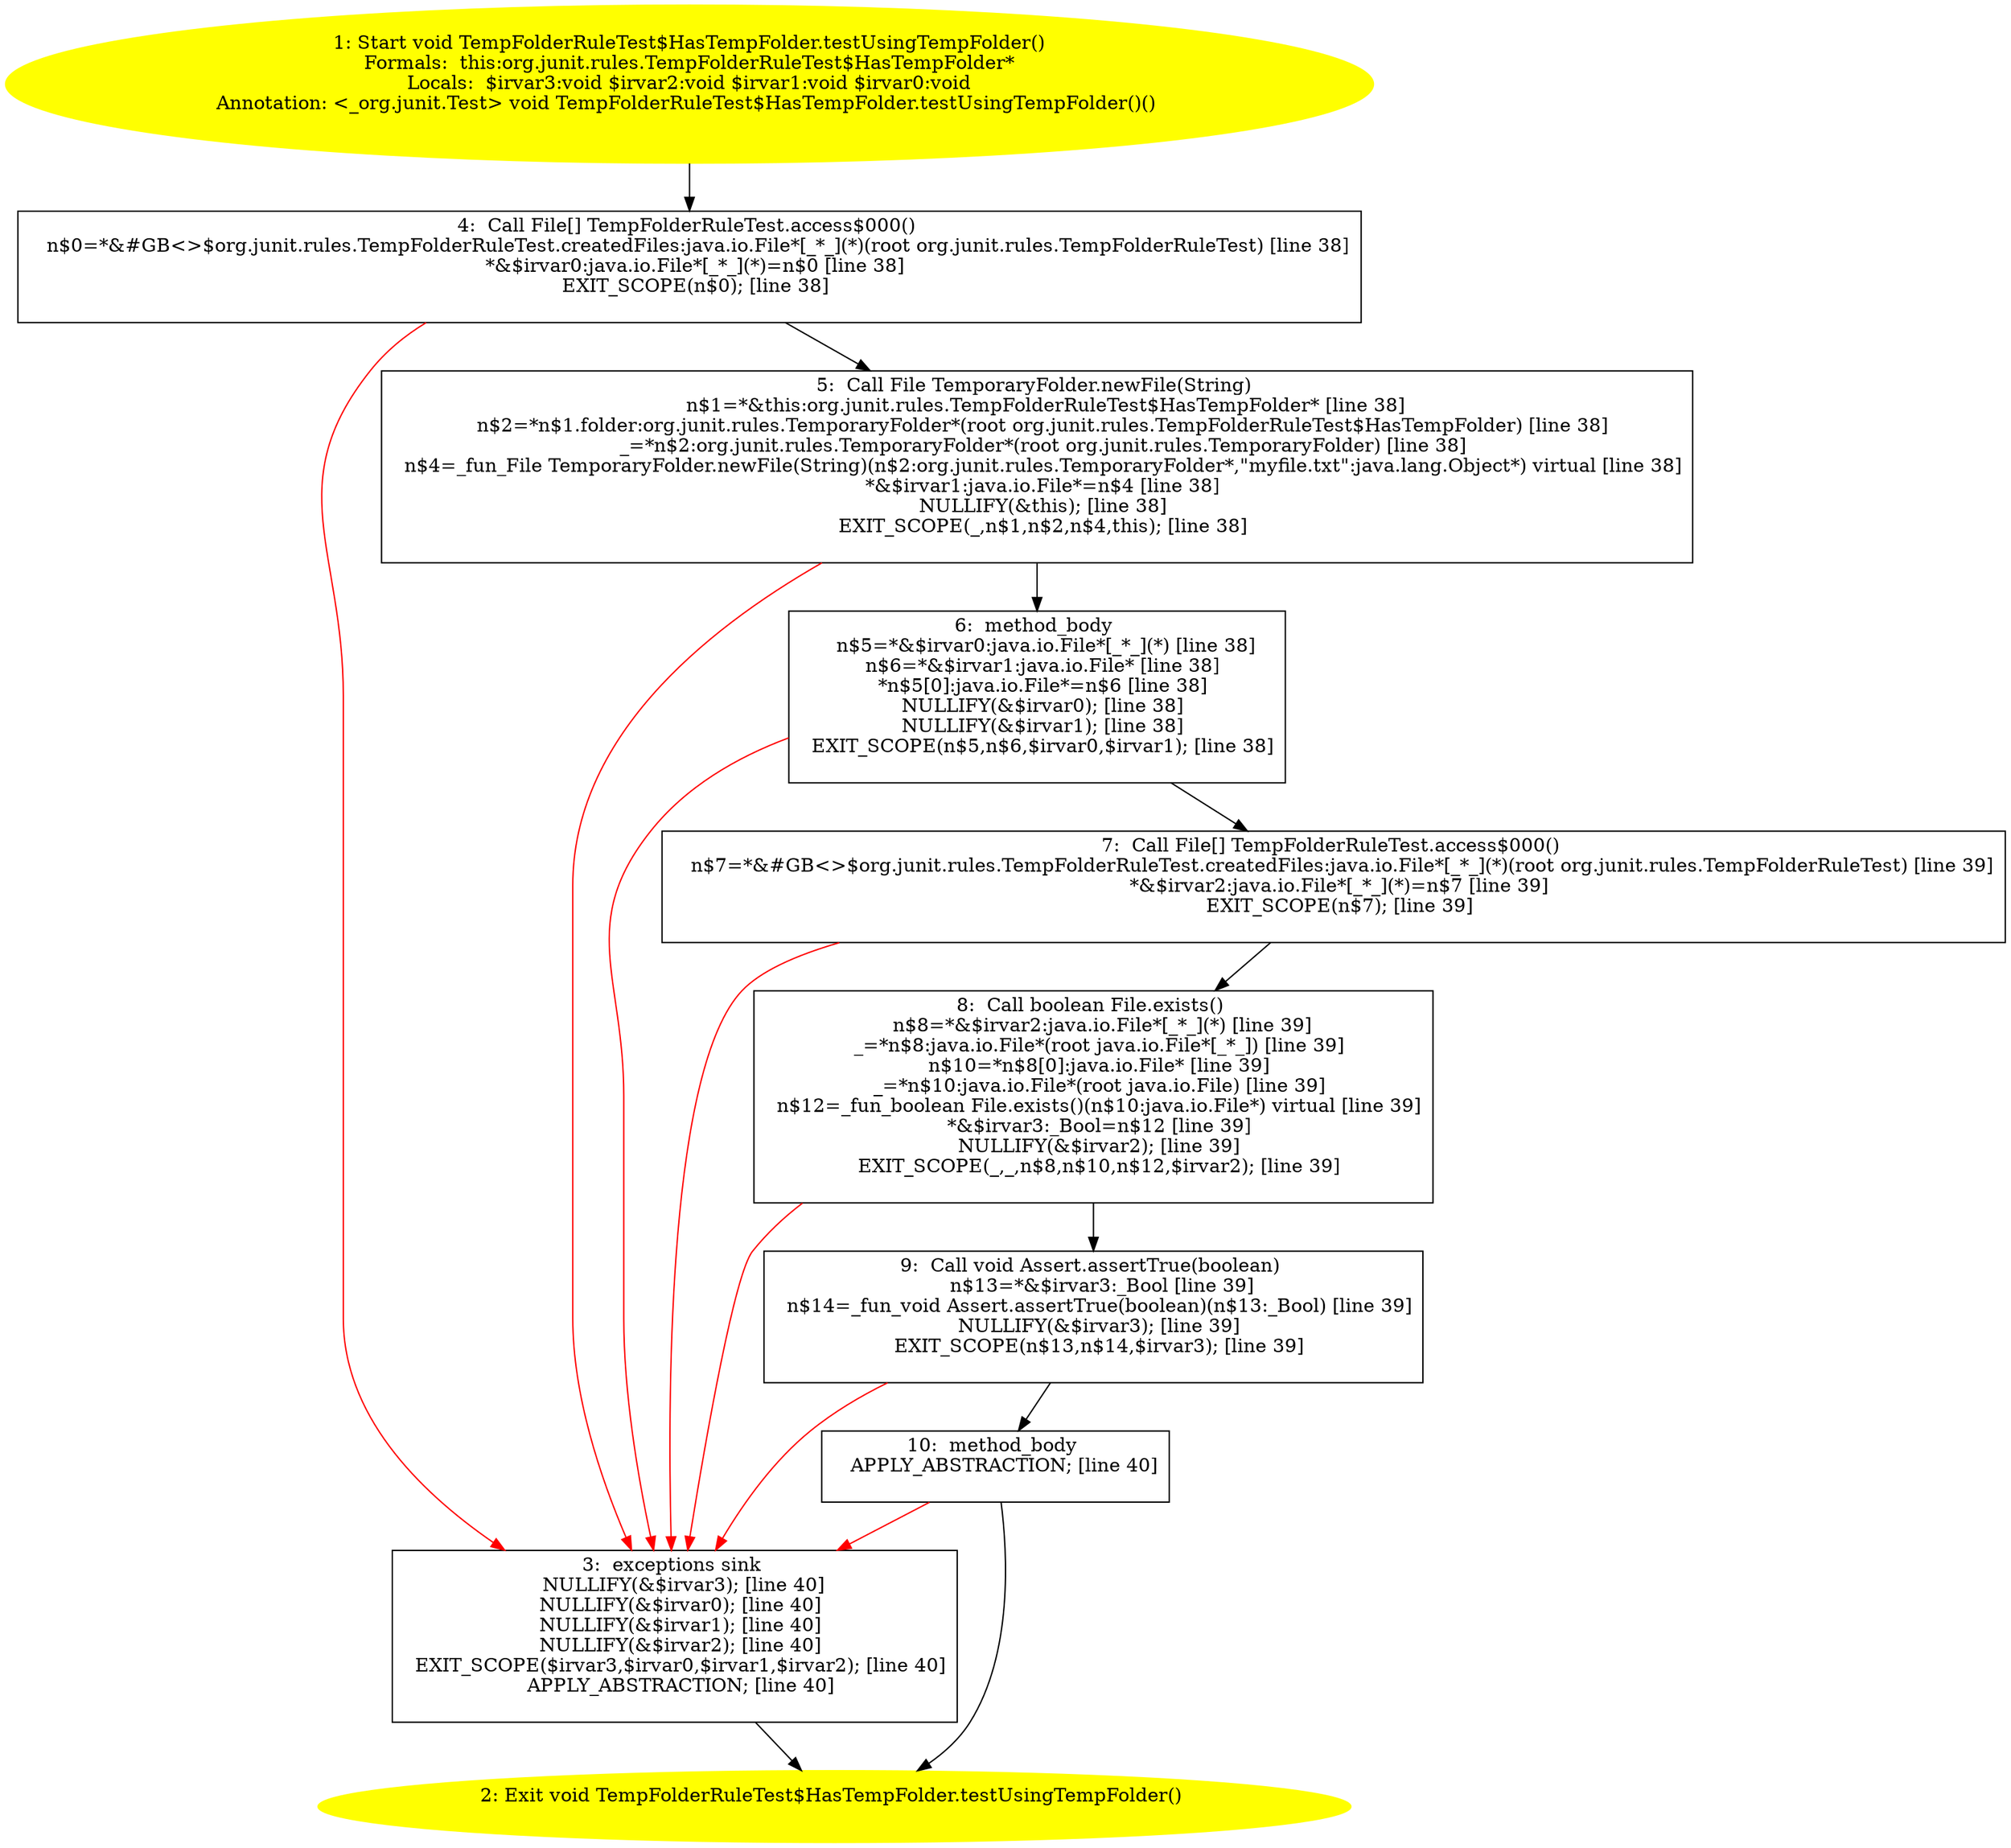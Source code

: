 /* @generated */
digraph cfg {
"org.junit.rules.TempFolderRuleTest$HasTempFolder.testUsingTempFolder():void.9580a42254e1c4d8916805f3a6ca589c_1" [label="1: Start void TempFolderRuleTest$HasTempFolder.testUsingTempFolder()\nFormals:  this:org.junit.rules.TempFolderRuleTest$HasTempFolder*\nLocals:  $irvar3:void $irvar2:void $irvar1:void $irvar0:void\nAnnotation: <_org.junit.Test> void TempFolderRuleTest$HasTempFolder.testUsingTempFolder()() \n  " color=yellow style=filled]
	

	 "org.junit.rules.TempFolderRuleTest$HasTempFolder.testUsingTempFolder():void.9580a42254e1c4d8916805f3a6ca589c_1" -> "org.junit.rules.TempFolderRuleTest$HasTempFolder.testUsingTempFolder():void.9580a42254e1c4d8916805f3a6ca589c_4" ;
"org.junit.rules.TempFolderRuleTest$HasTempFolder.testUsingTempFolder():void.9580a42254e1c4d8916805f3a6ca589c_2" [label="2: Exit void TempFolderRuleTest$HasTempFolder.testUsingTempFolder() \n  " color=yellow style=filled]
	

"org.junit.rules.TempFolderRuleTest$HasTempFolder.testUsingTempFolder():void.9580a42254e1c4d8916805f3a6ca589c_3" [label="3:  exceptions sink \n   NULLIFY(&$irvar3); [line 40]\n  NULLIFY(&$irvar0); [line 40]\n  NULLIFY(&$irvar1); [line 40]\n  NULLIFY(&$irvar2); [line 40]\n  EXIT_SCOPE($irvar3,$irvar0,$irvar1,$irvar2); [line 40]\n  APPLY_ABSTRACTION; [line 40]\n " shape="box"]
	

	 "org.junit.rules.TempFolderRuleTest$HasTempFolder.testUsingTempFolder():void.9580a42254e1c4d8916805f3a6ca589c_3" -> "org.junit.rules.TempFolderRuleTest$HasTempFolder.testUsingTempFolder():void.9580a42254e1c4d8916805f3a6ca589c_2" ;
"org.junit.rules.TempFolderRuleTest$HasTempFolder.testUsingTempFolder():void.9580a42254e1c4d8916805f3a6ca589c_4" [label="4:  Call File[] TempFolderRuleTest.access$000() \n   n$0=*&#GB<>$org.junit.rules.TempFolderRuleTest.createdFiles:java.io.File*[_*_](*)(root org.junit.rules.TempFolderRuleTest) [line 38]\n  *&$irvar0:java.io.File*[_*_](*)=n$0 [line 38]\n  EXIT_SCOPE(n$0); [line 38]\n " shape="box"]
	

	 "org.junit.rules.TempFolderRuleTest$HasTempFolder.testUsingTempFolder():void.9580a42254e1c4d8916805f3a6ca589c_4" -> "org.junit.rules.TempFolderRuleTest$HasTempFolder.testUsingTempFolder():void.9580a42254e1c4d8916805f3a6ca589c_5" ;
	 "org.junit.rules.TempFolderRuleTest$HasTempFolder.testUsingTempFolder():void.9580a42254e1c4d8916805f3a6ca589c_4" -> "org.junit.rules.TempFolderRuleTest$HasTempFolder.testUsingTempFolder():void.9580a42254e1c4d8916805f3a6ca589c_3" [color="red" ];
"org.junit.rules.TempFolderRuleTest$HasTempFolder.testUsingTempFolder():void.9580a42254e1c4d8916805f3a6ca589c_5" [label="5:  Call File TemporaryFolder.newFile(String) \n   n$1=*&this:org.junit.rules.TempFolderRuleTest$HasTempFolder* [line 38]\n  n$2=*n$1.folder:org.junit.rules.TemporaryFolder*(root org.junit.rules.TempFolderRuleTest$HasTempFolder) [line 38]\n  _=*n$2:org.junit.rules.TemporaryFolder*(root org.junit.rules.TemporaryFolder) [line 38]\n  n$4=_fun_File TemporaryFolder.newFile(String)(n$2:org.junit.rules.TemporaryFolder*,\"myfile.txt\":java.lang.Object*) virtual [line 38]\n  *&$irvar1:java.io.File*=n$4 [line 38]\n  NULLIFY(&this); [line 38]\n  EXIT_SCOPE(_,n$1,n$2,n$4,this); [line 38]\n " shape="box"]
	

	 "org.junit.rules.TempFolderRuleTest$HasTempFolder.testUsingTempFolder():void.9580a42254e1c4d8916805f3a6ca589c_5" -> "org.junit.rules.TempFolderRuleTest$HasTempFolder.testUsingTempFolder():void.9580a42254e1c4d8916805f3a6ca589c_6" ;
	 "org.junit.rules.TempFolderRuleTest$HasTempFolder.testUsingTempFolder():void.9580a42254e1c4d8916805f3a6ca589c_5" -> "org.junit.rules.TempFolderRuleTest$HasTempFolder.testUsingTempFolder():void.9580a42254e1c4d8916805f3a6ca589c_3" [color="red" ];
"org.junit.rules.TempFolderRuleTest$HasTempFolder.testUsingTempFolder():void.9580a42254e1c4d8916805f3a6ca589c_6" [label="6:  method_body \n   n$5=*&$irvar0:java.io.File*[_*_](*) [line 38]\n  n$6=*&$irvar1:java.io.File* [line 38]\n  *n$5[0]:java.io.File*=n$6 [line 38]\n  NULLIFY(&$irvar0); [line 38]\n  NULLIFY(&$irvar1); [line 38]\n  EXIT_SCOPE(n$5,n$6,$irvar0,$irvar1); [line 38]\n " shape="box"]
	

	 "org.junit.rules.TempFolderRuleTest$HasTempFolder.testUsingTempFolder():void.9580a42254e1c4d8916805f3a6ca589c_6" -> "org.junit.rules.TempFolderRuleTest$HasTempFolder.testUsingTempFolder():void.9580a42254e1c4d8916805f3a6ca589c_7" ;
	 "org.junit.rules.TempFolderRuleTest$HasTempFolder.testUsingTempFolder():void.9580a42254e1c4d8916805f3a6ca589c_6" -> "org.junit.rules.TempFolderRuleTest$HasTempFolder.testUsingTempFolder():void.9580a42254e1c4d8916805f3a6ca589c_3" [color="red" ];
"org.junit.rules.TempFolderRuleTest$HasTempFolder.testUsingTempFolder():void.9580a42254e1c4d8916805f3a6ca589c_7" [label="7:  Call File[] TempFolderRuleTest.access$000() \n   n$7=*&#GB<>$org.junit.rules.TempFolderRuleTest.createdFiles:java.io.File*[_*_](*)(root org.junit.rules.TempFolderRuleTest) [line 39]\n  *&$irvar2:java.io.File*[_*_](*)=n$7 [line 39]\n  EXIT_SCOPE(n$7); [line 39]\n " shape="box"]
	

	 "org.junit.rules.TempFolderRuleTest$HasTempFolder.testUsingTempFolder():void.9580a42254e1c4d8916805f3a6ca589c_7" -> "org.junit.rules.TempFolderRuleTest$HasTempFolder.testUsingTempFolder():void.9580a42254e1c4d8916805f3a6ca589c_8" ;
	 "org.junit.rules.TempFolderRuleTest$HasTempFolder.testUsingTempFolder():void.9580a42254e1c4d8916805f3a6ca589c_7" -> "org.junit.rules.TempFolderRuleTest$HasTempFolder.testUsingTempFolder():void.9580a42254e1c4d8916805f3a6ca589c_3" [color="red" ];
"org.junit.rules.TempFolderRuleTest$HasTempFolder.testUsingTempFolder():void.9580a42254e1c4d8916805f3a6ca589c_8" [label="8:  Call boolean File.exists() \n   n$8=*&$irvar2:java.io.File*[_*_](*) [line 39]\n  _=*n$8:java.io.File*(root java.io.File*[_*_]) [line 39]\n  n$10=*n$8[0]:java.io.File* [line 39]\n  _=*n$10:java.io.File*(root java.io.File) [line 39]\n  n$12=_fun_boolean File.exists()(n$10:java.io.File*) virtual [line 39]\n  *&$irvar3:_Bool=n$12 [line 39]\n  NULLIFY(&$irvar2); [line 39]\n  EXIT_SCOPE(_,_,n$8,n$10,n$12,$irvar2); [line 39]\n " shape="box"]
	

	 "org.junit.rules.TempFolderRuleTest$HasTempFolder.testUsingTempFolder():void.9580a42254e1c4d8916805f3a6ca589c_8" -> "org.junit.rules.TempFolderRuleTest$HasTempFolder.testUsingTempFolder():void.9580a42254e1c4d8916805f3a6ca589c_9" ;
	 "org.junit.rules.TempFolderRuleTest$HasTempFolder.testUsingTempFolder():void.9580a42254e1c4d8916805f3a6ca589c_8" -> "org.junit.rules.TempFolderRuleTest$HasTempFolder.testUsingTempFolder():void.9580a42254e1c4d8916805f3a6ca589c_3" [color="red" ];
"org.junit.rules.TempFolderRuleTest$HasTempFolder.testUsingTempFolder():void.9580a42254e1c4d8916805f3a6ca589c_9" [label="9:  Call void Assert.assertTrue(boolean) \n   n$13=*&$irvar3:_Bool [line 39]\n  n$14=_fun_void Assert.assertTrue(boolean)(n$13:_Bool) [line 39]\n  NULLIFY(&$irvar3); [line 39]\n  EXIT_SCOPE(n$13,n$14,$irvar3); [line 39]\n " shape="box"]
	

	 "org.junit.rules.TempFolderRuleTest$HasTempFolder.testUsingTempFolder():void.9580a42254e1c4d8916805f3a6ca589c_9" -> "org.junit.rules.TempFolderRuleTest$HasTempFolder.testUsingTempFolder():void.9580a42254e1c4d8916805f3a6ca589c_10" ;
	 "org.junit.rules.TempFolderRuleTest$HasTempFolder.testUsingTempFolder():void.9580a42254e1c4d8916805f3a6ca589c_9" -> "org.junit.rules.TempFolderRuleTest$HasTempFolder.testUsingTempFolder():void.9580a42254e1c4d8916805f3a6ca589c_3" [color="red" ];
"org.junit.rules.TempFolderRuleTest$HasTempFolder.testUsingTempFolder():void.9580a42254e1c4d8916805f3a6ca589c_10" [label="10:  method_body \n   APPLY_ABSTRACTION; [line 40]\n " shape="box"]
	

	 "org.junit.rules.TempFolderRuleTest$HasTempFolder.testUsingTempFolder():void.9580a42254e1c4d8916805f3a6ca589c_10" -> "org.junit.rules.TempFolderRuleTest$HasTempFolder.testUsingTempFolder():void.9580a42254e1c4d8916805f3a6ca589c_2" ;
	 "org.junit.rules.TempFolderRuleTest$HasTempFolder.testUsingTempFolder():void.9580a42254e1c4d8916805f3a6ca589c_10" -> "org.junit.rules.TempFolderRuleTest$HasTempFolder.testUsingTempFolder():void.9580a42254e1c4d8916805f3a6ca589c_3" [color="red" ];
}
